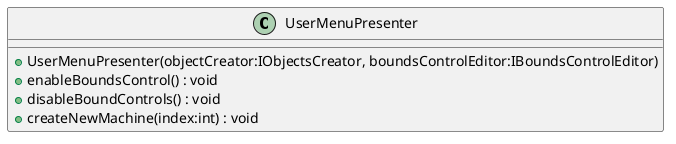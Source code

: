 @startuml
class UserMenuPresenter {
    + UserMenuPresenter(objectCreator:IObjectsCreator, boundsControlEditor:IBoundsControlEditor)
    + enableBoundsControl() : void
    + disableBoundControls() : void
    + createNewMachine(index:int) : void
}
@enduml
